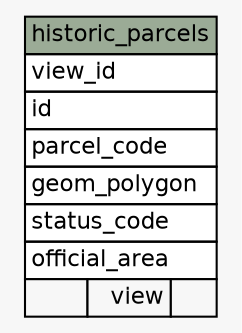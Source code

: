 // dot 2.36.0 on Windows 7 6.1
// SchemaSpy rev 590
digraph "historic_parcels" {
  graph [
    rankdir="RL"
    bgcolor="#f7f7f7"
    nodesep="0.18"
    ranksep="0.46"
    fontname="Helvetica"
    fontsize="11"
  ];
  node [
    fontname="Helvetica"
    fontsize="11"
    shape="plaintext"
  ];
  edge [
    arrowsize="0.8"
  ];
  "historic_parcels" [
    label=<
    <TABLE BORDER="0" CELLBORDER="1" CELLSPACING="0" BGCOLOR="#ffffff">
      <TR><TD COLSPAN="3" BGCOLOR="#9bab96" ALIGN="CENTER">historic_parcels</TD></TR>
      <TR><TD PORT="view_id" COLSPAN="3" ALIGN="LEFT">view_id</TD></TR>
      <TR><TD PORT="id" COLSPAN="3" ALIGN="LEFT">id</TD></TR>
      <TR><TD PORT="parcel_code" COLSPAN="3" ALIGN="LEFT">parcel_code</TD></TR>
      <TR><TD PORT="geom_polygon" COLSPAN="3" ALIGN="LEFT">geom_polygon</TD></TR>
      <TR><TD PORT="status_code" COLSPAN="3" ALIGN="LEFT">status_code</TD></TR>
      <TR><TD PORT="official_area" COLSPAN="3" ALIGN="LEFT">official_area</TD></TR>
      <TR><TD ALIGN="LEFT" BGCOLOR="#f7f7f7">  </TD><TD ALIGN="RIGHT" BGCOLOR="#f7f7f7">view</TD><TD ALIGN="RIGHT" BGCOLOR="#f7f7f7">  </TD></TR>
    </TABLE>>
    URL="tables/historic_parcels.html"
    tooltip="historic_parcels"
  ];
}
